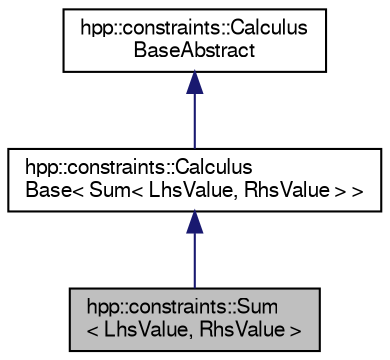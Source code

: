 digraph "hpp::constraints::Sum&lt; LhsValue, RhsValue &gt;"
{
  edge [fontname="FreeSans",fontsize="10",labelfontname="FreeSans",labelfontsize="10"];
  node [fontname="FreeSans",fontsize="10",shape=record];
  Node1 [label="hpp::constraints::Sum\l\< LhsValue, RhsValue \>",height=0.2,width=0.4,color="black", fillcolor="grey75", style="filled" fontcolor="black"];
  Node2 -> Node1 [dir="back",color="midnightblue",fontsize="10",style="solid",fontname="FreeSans"];
  Node2 [label="hpp::constraints::Calculus\lBase\< Sum\< LhsValue, RhsValue \> \>",height=0.2,width=0.4,color="black", fillcolor="white", style="filled",URL="$a00002.html"];
  Node3 -> Node2 [dir="back",color="midnightblue",fontsize="10",style="solid",fontname="FreeSans"];
  Node3 [label="hpp::constraints::Calculus\lBaseAbstract",height=0.2,width=0.4,color="black", fillcolor="white", style="filled",URL="$a00003.html",tooltip="Abstract class defining a basic common interface. "];
}
